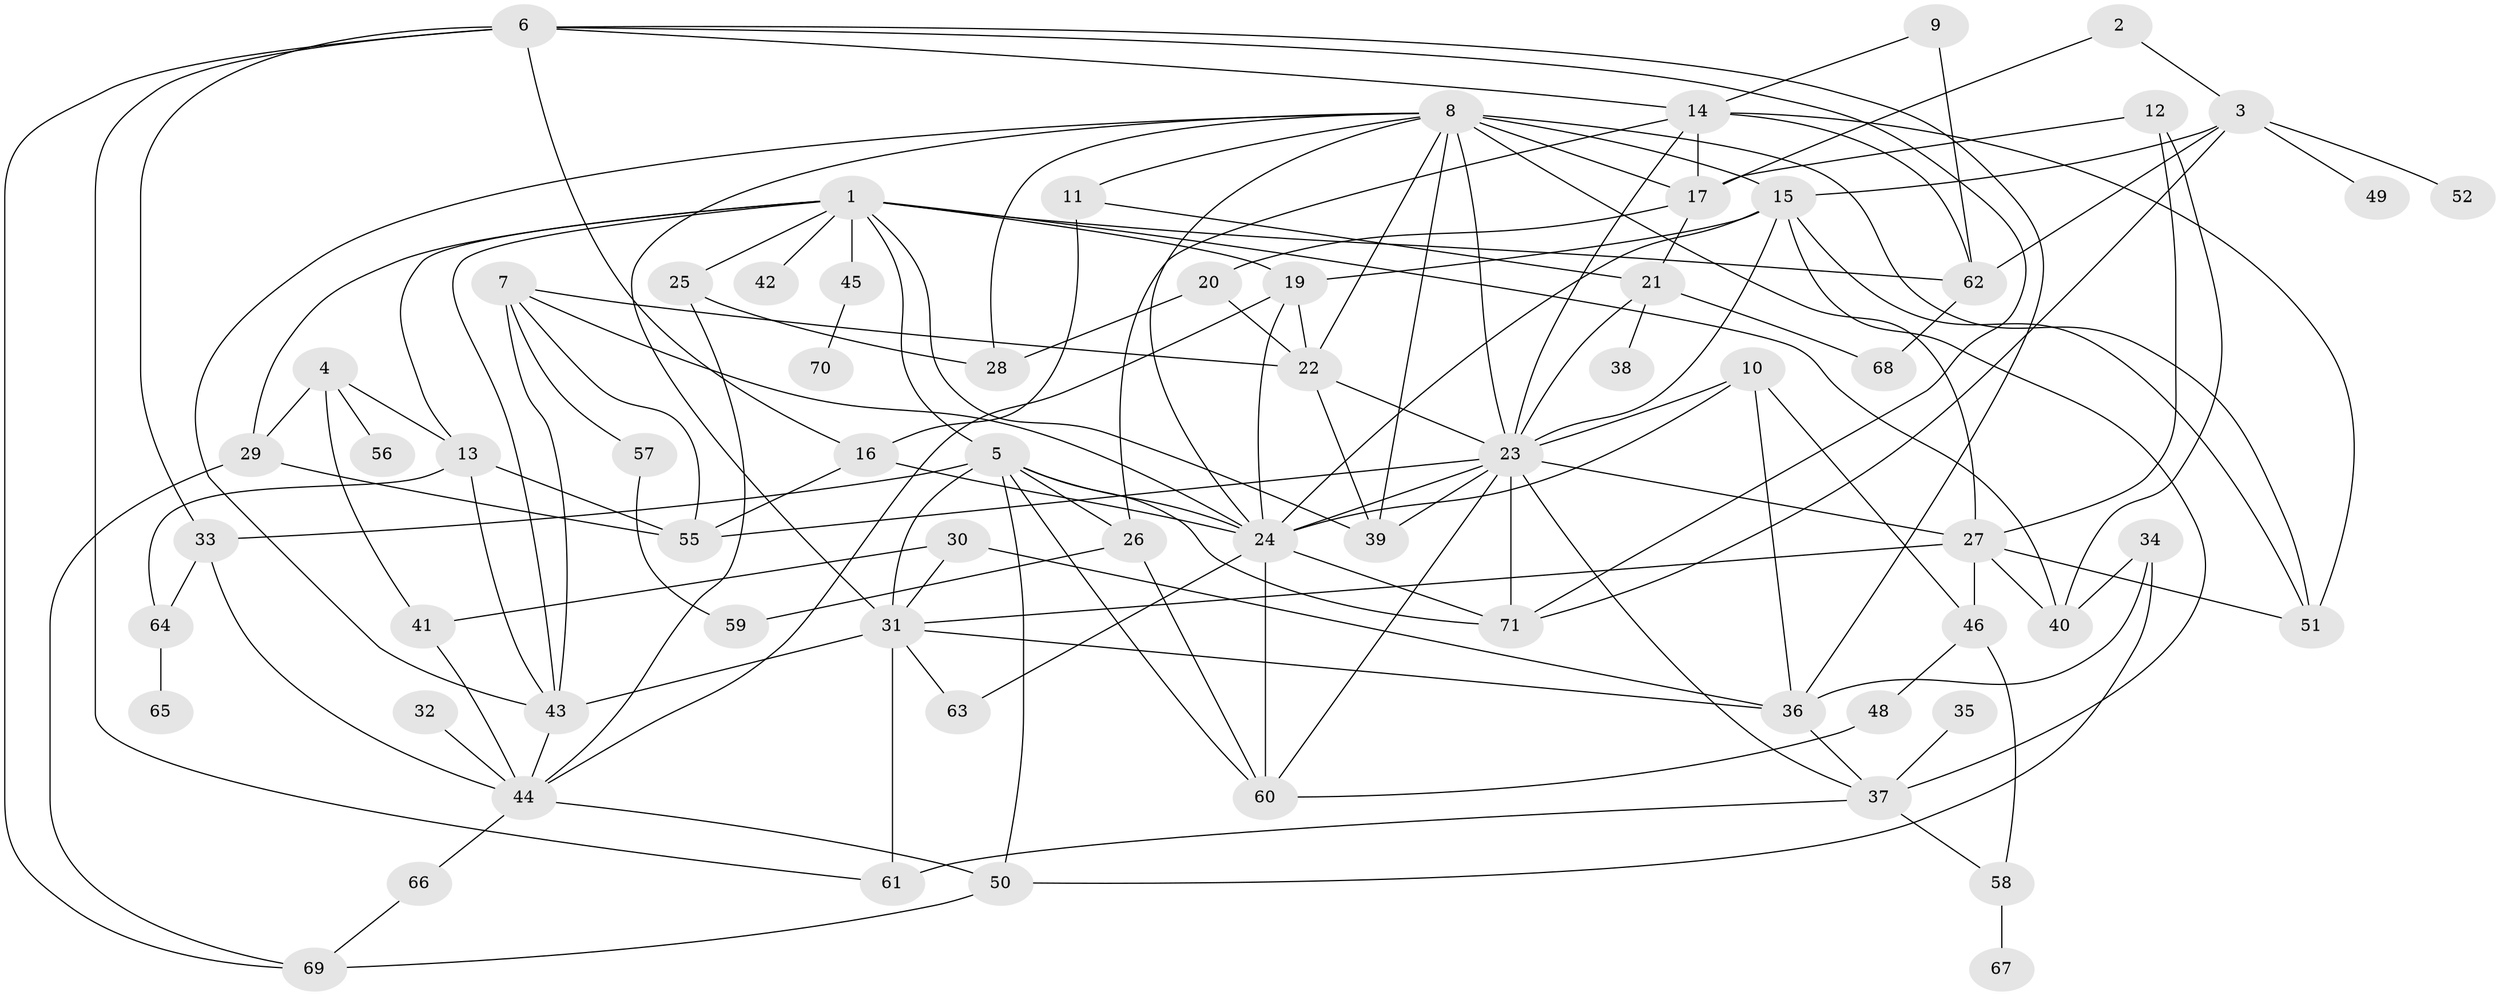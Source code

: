 // original degree distribution, {2: 0.24647887323943662, 4: 0.2112676056338028, 3: 0.21830985915492956, 5: 0.1267605633802817, 0: 0.028169014084507043, 6: 0.04225352112676056, 1: 0.11267605633802817, 8: 0.007042253521126761, 7: 0.007042253521126761}
// Generated by graph-tools (version 1.1) at 2025/33/03/09/25 02:33:29]
// undirected, 67 vertices, 142 edges
graph export_dot {
graph [start="1"]
  node [color=gray90,style=filled];
  1;
  2;
  3;
  4;
  5;
  6;
  7;
  8;
  9;
  10;
  11;
  12;
  13;
  14;
  15;
  16;
  17;
  19;
  20;
  21;
  22;
  23;
  24;
  25;
  26;
  27;
  28;
  29;
  30;
  31;
  32;
  33;
  34;
  35;
  36;
  37;
  38;
  39;
  40;
  41;
  42;
  43;
  44;
  45;
  46;
  48;
  49;
  50;
  51;
  52;
  55;
  56;
  57;
  58;
  59;
  60;
  61;
  62;
  63;
  64;
  65;
  66;
  67;
  68;
  69;
  70;
  71;
  1 -- 5 [weight=1.0];
  1 -- 13 [weight=1.0];
  1 -- 19 [weight=1.0];
  1 -- 25 [weight=1.0];
  1 -- 29 [weight=1.0];
  1 -- 39 [weight=1.0];
  1 -- 40 [weight=1.0];
  1 -- 42 [weight=1.0];
  1 -- 43 [weight=1.0];
  1 -- 45 [weight=1.0];
  1 -- 62 [weight=1.0];
  2 -- 3 [weight=1.0];
  2 -- 17 [weight=1.0];
  3 -- 15 [weight=1.0];
  3 -- 49 [weight=1.0];
  3 -- 52 [weight=1.0];
  3 -- 62 [weight=1.0];
  3 -- 71 [weight=1.0];
  4 -- 13 [weight=1.0];
  4 -- 29 [weight=1.0];
  4 -- 41 [weight=1.0];
  4 -- 56 [weight=1.0];
  5 -- 24 [weight=1.0];
  5 -- 26 [weight=1.0];
  5 -- 31 [weight=1.0];
  5 -- 33 [weight=1.0];
  5 -- 50 [weight=1.0];
  5 -- 60 [weight=1.0];
  5 -- 71 [weight=1.0];
  6 -- 14 [weight=1.0];
  6 -- 16 [weight=1.0];
  6 -- 33 [weight=1.0];
  6 -- 36 [weight=1.0];
  6 -- 61 [weight=1.0];
  6 -- 69 [weight=1.0];
  6 -- 71 [weight=1.0];
  7 -- 22 [weight=1.0];
  7 -- 24 [weight=1.0];
  7 -- 43 [weight=1.0];
  7 -- 55 [weight=1.0];
  7 -- 57 [weight=1.0];
  8 -- 11 [weight=2.0];
  8 -- 15 [weight=2.0];
  8 -- 17 [weight=1.0];
  8 -- 22 [weight=1.0];
  8 -- 23 [weight=1.0];
  8 -- 24 [weight=1.0];
  8 -- 27 [weight=1.0];
  8 -- 28 [weight=1.0];
  8 -- 31 [weight=1.0];
  8 -- 39 [weight=1.0];
  8 -- 43 [weight=1.0];
  8 -- 51 [weight=2.0];
  9 -- 14 [weight=1.0];
  9 -- 62 [weight=1.0];
  10 -- 23 [weight=1.0];
  10 -- 24 [weight=1.0];
  10 -- 36 [weight=1.0];
  10 -- 46 [weight=1.0];
  11 -- 16 [weight=1.0];
  11 -- 21 [weight=1.0];
  12 -- 17 [weight=1.0];
  12 -- 27 [weight=1.0];
  12 -- 40 [weight=1.0];
  13 -- 43 [weight=1.0];
  13 -- 55 [weight=1.0];
  13 -- 64 [weight=1.0];
  14 -- 17 [weight=1.0];
  14 -- 23 [weight=1.0];
  14 -- 26 [weight=1.0];
  14 -- 51 [weight=1.0];
  14 -- 62 [weight=1.0];
  15 -- 19 [weight=1.0];
  15 -- 23 [weight=2.0];
  15 -- 24 [weight=1.0];
  15 -- 37 [weight=1.0];
  15 -- 51 [weight=1.0];
  16 -- 24 [weight=1.0];
  16 -- 55 [weight=1.0];
  17 -- 20 [weight=1.0];
  17 -- 21 [weight=1.0];
  19 -- 22 [weight=1.0];
  19 -- 24 [weight=1.0];
  19 -- 44 [weight=1.0];
  20 -- 22 [weight=1.0];
  20 -- 28 [weight=1.0];
  21 -- 23 [weight=1.0];
  21 -- 38 [weight=1.0];
  21 -- 68 [weight=1.0];
  22 -- 23 [weight=1.0];
  22 -- 39 [weight=1.0];
  23 -- 24 [weight=1.0];
  23 -- 27 [weight=1.0];
  23 -- 37 [weight=1.0];
  23 -- 39 [weight=1.0];
  23 -- 55 [weight=1.0];
  23 -- 60 [weight=1.0];
  23 -- 71 [weight=1.0];
  24 -- 60 [weight=1.0];
  24 -- 63 [weight=1.0];
  24 -- 71 [weight=1.0];
  25 -- 28 [weight=1.0];
  25 -- 44 [weight=1.0];
  26 -- 59 [weight=1.0];
  26 -- 60 [weight=1.0];
  27 -- 31 [weight=1.0];
  27 -- 40 [weight=1.0];
  27 -- 46 [weight=1.0];
  27 -- 51 [weight=1.0];
  29 -- 55 [weight=1.0];
  29 -- 69 [weight=1.0];
  30 -- 31 [weight=1.0];
  30 -- 36 [weight=1.0];
  30 -- 41 [weight=1.0];
  31 -- 36 [weight=1.0];
  31 -- 43 [weight=2.0];
  31 -- 61 [weight=1.0];
  31 -- 63 [weight=1.0];
  32 -- 44 [weight=1.0];
  33 -- 44 [weight=1.0];
  33 -- 64 [weight=1.0];
  34 -- 36 [weight=1.0];
  34 -- 40 [weight=1.0];
  34 -- 50 [weight=1.0];
  35 -- 37 [weight=1.0];
  36 -- 37 [weight=1.0];
  37 -- 58 [weight=1.0];
  37 -- 61 [weight=1.0];
  41 -- 44 [weight=1.0];
  43 -- 44 [weight=1.0];
  44 -- 50 [weight=1.0];
  44 -- 66 [weight=1.0];
  45 -- 70 [weight=1.0];
  46 -- 48 [weight=1.0];
  46 -- 58 [weight=1.0];
  48 -- 60 [weight=1.0];
  50 -- 69 [weight=1.0];
  57 -- 59 [weight=1.0];
  58 -- 67 [weight=1.0];
  62 -- 68 [weight=1.0];
  64 -- 65 [weight=1.0];
  66 -- 69 [weight=1.0];
}
